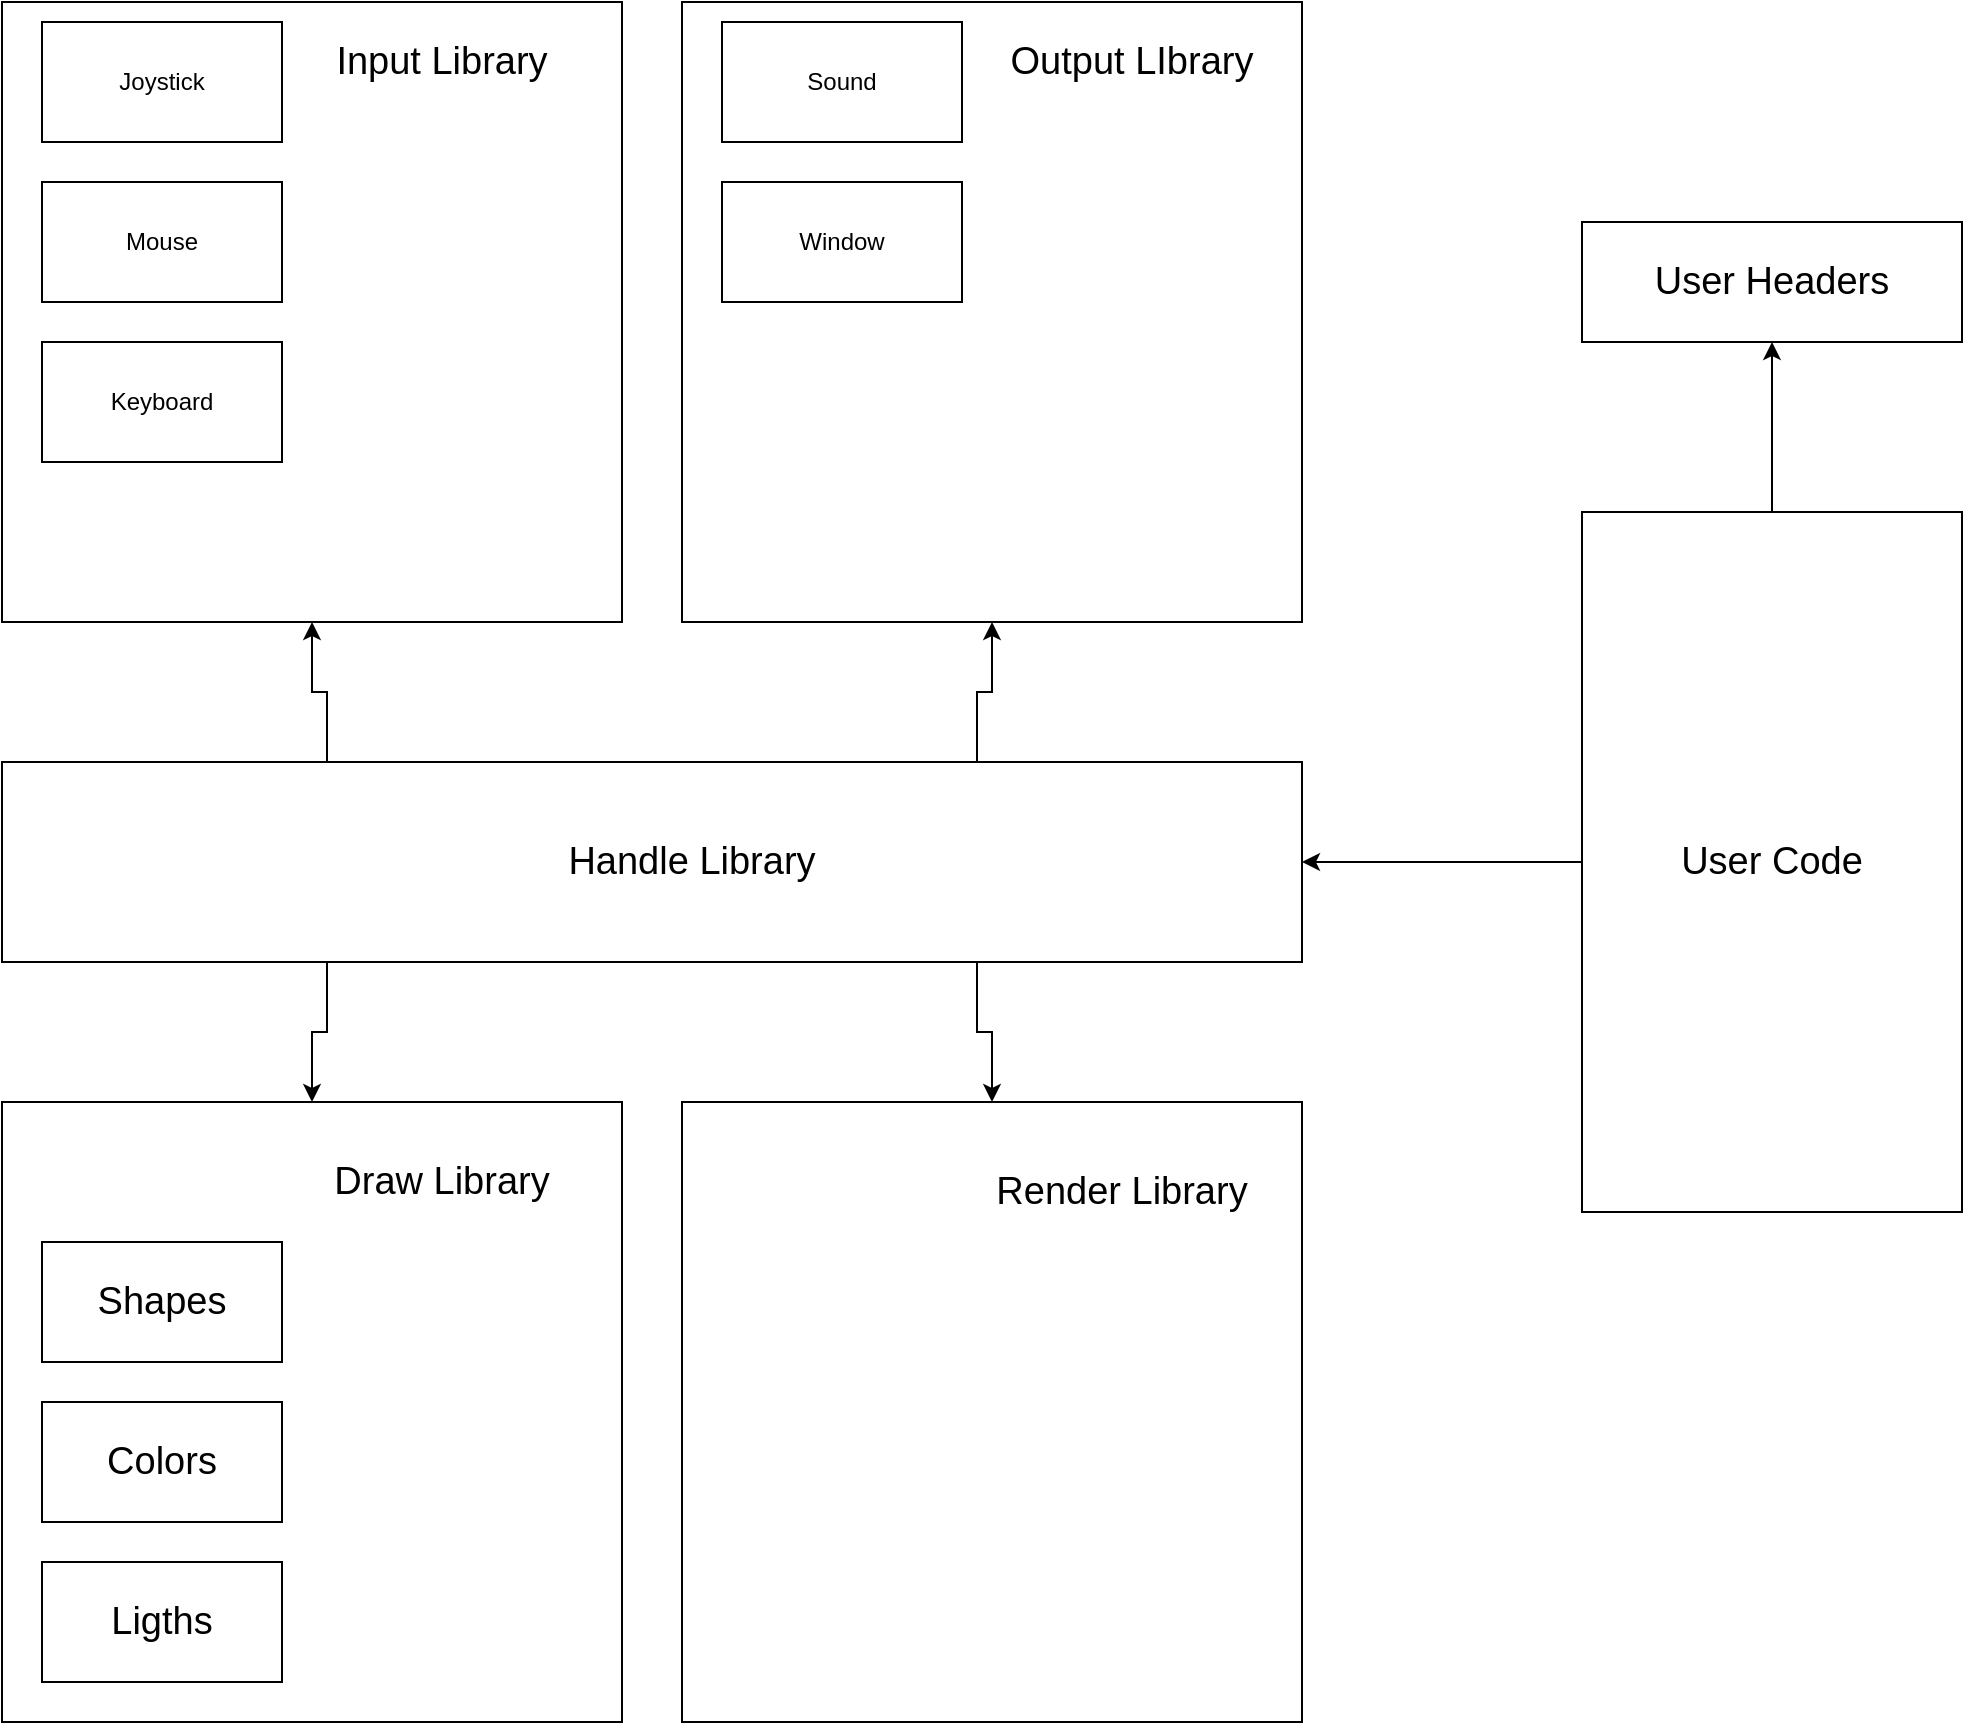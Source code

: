 <mxfile version="14.8.2" type="device"><diagram id="LJpvJvoIibqr2IJmosNI" name="Page-1"><mxGraphModel dx="1300" dy="1307" grid="1" gridSize="10" guides="1" tooltips="1" connect="1" arrows="1" fold="1" page="1" pageScale="1" pageWidth="850" pageHeight="1100" math="0" shadow="0"><root><mxCell id="0"/><mxCell id="1" parent="0"/><mxCell id="lEVP7PtPQauDJKN0UoGI-8" value="" style="whiteSpace=wrap;html=1;aspect=fixed;" vertex="1" parent="1"><mxGeometry x="370" y="10" width="310" height="310" as="geometry"/></mxCell><mxCell id="lEVP7PtPQauDJKN0UoGI-6" value="" style="whiteSpace=wrap;html=1;aspect=fixed;" vertex="1" parent="1"><mxGeometry x="30" y="10" width="310" height="310" as="geometry"/></mxCell><mxCell id="lEVP7PtPQauDJKN0UoGI-1" value="Window" style="rounded=0;whiteSpace=wrap;html=1;" vertex="1" parent="1"><mxGeometry x="390" y="100" width="120" height="60" as="geometry"/></mxCell><mxCell id="lEVP7PtPQauDJKN0UoGI-2" value="Keyboard" style="rounded=0;whiteSpace=wrap;html=1;" vertex="1" parent="1"><mxGeometry x="50" y="180" width="120" height="60" as="geometry"/></mxCell><mxCell id="lEVP7PtPQauDJKN0UoGI-3" value="Sound" style="rounded=0;whiteSpace=wrap;html=1;" vertex="1" parent="1"><mxGeometry x="390" y="20" width="120" height="60" as="geometry"/></mxCell><mxCell id="lEVP7PtPQauDJKN0UoGI-4" value="Mouse" style="rounded=0;whiteSpace=wrap;html=1;" vertex="1" parent="1"><mxGeometry x="50" y="100" width="120" height="60" as="geometry"/></mxCell><mxCell id="lEVP7PtPQauDJKN0UoGI-5" value="Joystick" style="rounded=0;whiteSpace=wrap;html=1;" vertex="1" parent="1"><mxGeometry x="50" y="20" width="120" height="60" as="geometry"/></mxCell><mxCell id="lEVP7PtPQauDJKN0UoGI-7" value="&lt;font style=&quot;font-size: 19px&quot;&gt;Input Library&lt;/font&gt;" style="text;html=1;strokeColor=none;fillColor=none;align=center;verticalAlign=middle;whiteSpace=wrap;rounded=0;" vertex="1" parent="1"><mxGeometry x="180" y="30" width="140" height="20" as="geometry"/></mxCell><mxCell id="lEVP7PtPQauDJKN0UoGI-10" value="&lt;font style=&quot;font-size: 19px&quot;&gt;Output LIbrary&lt;/font&gt;" style="text;html=1;strokeColor=none;fillColor=none;align=center;verticalAlign=middle;whiteSpace=wrap;rounded=0;" vertex="1" parent="1"><mxGeometry x="530" y="30" width="130" height="20" as="geometry"/></mxCell><mxCell id="lEVP7PtPQauDJKN0UoGI-11" value="" style="whiteSpace=wrap;html=1;aspect=fixed;" vertex="1" parent="1"><mxGeometry x="30" y="560" width="310" height="310" as="geometry"/></mxCell><mxCell id="lEVP7PtPQauDJKN0UoGI-12" value="&lt;font style=&quot;font-size: 19px&quot;&gt;Draw Library&lt;/font&gt;" style="text;html=1;strokeColor=none;fillColor=none;align=center;verticalAlign=middle;whiteSpace=wrap;rounded=0;" vertex="1" parent="1"><mxGeometry x="190" y="580" width="120" height="40" as="geometry"/></mxCell><mxCell id="lEVP7PtPQauDJKN0UoGI-13" value="" style="whiteSpace=wrap;html=1;aspect=fixed;" vertex="1" parent="1"><mxGeometry x="370" y="560" width="310" height="310" as="geometry"/></mxCell><mxCell id="lEVP7PtPQauDJKN0UoGI-14" value="&lt;font style=&quot;font-size: 19px&quot;&gt;Render Library&lt;/font&gt;" style="text;html=1;strokeColor=none;fillColor=none;align=center;verticalAlign=middle;whiteSpace=wrap;rounded=0;" vertex="1" parent="1"><mxGeometry x="520" y="580" width="140" height="50" as="geometry"/></mxCell><mxCell id="lEVP7PtPQauDJKN0UoGI-28" style="edgeStyle=orthogonalEdgeStyle;rounded=0;orthogonalLoop=1;jettySize=auto;html=1;exitX=0;exitY=0.5;exitDx=0;exitDy=0;entryX=1;entryY=0.5;entryDx=0;entryDy=0;" edge="1" parent="1" source="lEVP7PtPQauDJKN0UoGI-15" target="lEVP7PtPQauDJKN0UoGI-17"><mxGeometry relative="1" as="geometry"/></mxCell><mxCell id="lEVP7PtPQauDJKN0UoGI-35" style="edgeStyle=orthogonalEdgeStyle;rounded=0;orthogonalLoop=1;jettySize=auto;html=1;exitX=0.5;exitY=0;exitDx=0;exitDy=0;entryX=0.5;entryY=1;entryDx=0;entryDy=0;" edge="1" parent="1" source="lEVP7PtPQauDJKN0UoGI-15" target="lEVP7PtPQauDJKN0UoGI-33"><mxGeometry relative="1" as="geometry"/></mxCell><mxCell id="lEVP7PtPQauDJKN0UoGI-15" value="" style="rounded=0;whiteSpace=wrap;html=1;" vertex="1" parent="1"><mxGeometry x="820" y="265" width="190" height="350" as="geometry"/></mxCell><mxCell id="lEVP7PtPQauDJKN0UoGI-16" value="&lt;font style=&quot;font-size: 19px&quot;&gt;User Code&lt;/font&gt;" style="text;html=1;strokeColor=none;fillColor=none;align=center;verticalAlign=middle;whiteSpace=wrap;rounded=0;" vertex="1" parent="1"><mxGeometry x="860" y="422.5" width="110" height="35" as="geometry"/></mxCell><mxCell id="lEVP7PtPQauDJKN0UoGI-29" style="edgeStyle=orthogonalEdgeStyle;rounded=0;orthogonalLoop=1;jettySize=auto;html=1;exitX=0.25;exitY=0;exitDx=0;exitDy=0;entryX=0.5;entryY=1;entryDx=0;entryDy=0;" edge="1" parent="1" source="lEVP7PtPQauDJKN0UoGI-17" target="lEVP7PtPQauDJKN0UoGI-6"><mxGeometry relative="1" as="geometry"/></mxCell><mxCell id="lEVP7PtPQauDJKN0UoGI-30" style="edgeStyle=orthogonalEdgeStyle;rounded=0;orthogonalLoop=1;jettySize=auto;html=1;exitX=0.75;exitY=0;exitDx=0;exitDy=0;entryX=0.5;entryY=1;entryDx=0;entryDy=0;" edge="1" parent="1" source="lEVP7PtPQauDJKN0UoGI-17" target="lEVP7PtPQauDJKN0UoGI-8"><mxGeometry relative="1" as="geometry"/></mxCell><mxCell id="lEVP7PtPQauDJKN0UoGI-31" style="edgeStyle=orthogonalEdgeStyle;rounded=0;orthogonalLoop=1;jettySize=auto;html=1;exitX=0.25;exitY=1;exitDx=0;exitDy=0;" edge="1" parent="1" source="lEVP7PtPQauDJKN0UoGI-17" target="lEVP7PtPQauDJKN0UoGI-11"><mxGeometry relative="1" as="geometry"/></mxCell><mxCell id="lEVP7PtPQauDJKN0UoGI-32" style="edgeStyle=orthogonalEdgeStyle;rounded=0;orthogonalLoop=1;jettySize=auto;html=1;exitX=0.75;exitY=1;exitDx=0;exitDy=0;" edge="1" parent="1" source="lEVP7PtPQauDJKN0UoGI-17" target="lEVP7PtPQauDJKN0UoGI-13"><mxGeometry relative="1" as="geometry"/></mxCell><mxCell id="lEVP7PtPQauDJKN0UoGI-17" value="" style="rounded=0;whiteSpace=wrap;html=1;" vertex="1" parent="1"><mxGeometry x="30" y="390" width="650" height="100" as="geometry"/></mxCell><mxCell id="lEVP7PtPQauDJKN0UoGI-18" value="&lt;font style=&quot;font-size: 19px&quot;&gt;Handle Library&lt;/font&gt;" style="text;html=1;strokeColor=none;fillColor=none;align=center;verticalAlign=middle;whiteSpace=wrap;rounded=0;" vertex="1" parent="1"><mxGeometry x="310" y="425" width="130" height="30" as="geometry"/></mxCell><mxCell id="lEVP7PtPQauDJKN0UoGI-33" value="" style="rounded=0;whiteSpace=wrap;html=1;" vertex="1" parent="1"><mxGeometry x="820" y="120" width="190" height="60" as="geometry"/></mxCell><mxCell id="lEVP7PtPQauDJKN0UoGI-34" value="&lt;font style=&quot;font-size: 19px&quot;&gt;User Headers&lt;/font&gt;" style="text;html=1;strokeColor=none;fillColor=none;align=center;verticalAlign=middle;whiteSpace=wrap;rounded=0;" vertex="1" parent="1"><mxGeometry x="855" y="135" width="120" height="30" as="geometry"/></mxCell><mxCell id="lEVP7PtPQauDJKN0UoGI-36" value="" style="rounded=0;whiteSpace=wrap;html=1;" vertex="1" parent="1"><mxGeometry x="50" y="630" width="120" height="60" as="geometry"/></mxCell><mxCell id="lEVP7PtPQauDJKN0UoGI-37" value="" style="rounded=0;whiteSpace=wrap;html=1;" vertex="1" parent="1"><mxGeometry x="50" y="710" width="120" height="60" as="geometry"/></mxCell><mxCell id="lEVP7PtPQauDJKN0UoGI-38" value="" style="rounded=0;whiteSpace=wrap;html=1;" vertex="1" parent="1"><mxGeometry x="50" y="790" width="120" height="60" as="geometry"/></mxCell><mxCell id="lEVP7PtPQauDJKN0UoGI-39" value="&lt;font style=&quot;font-size: 19px&quot;&gt;Shapes&lt;/font&gt;" style="text;html=1;strokeColor=none;fillColor=none;align=center;verticalAlign=middle;whiteSpace=wrap;rounded=0;" vertex="1" parent="1"><mxGeometry x="75" y="640" width="70" height="40" as="geometry"/></mxCell><mxCell id="lEVP7PtPQauDJKN0UoGI-40" value="&lt;font style=&quot;font-size: 19px&quot;&gt;Colors&lt;/font&gt;" style="text;html=1;strokeColor=none;fillColor=none;align=center;verticalAlign=middle;whiteSpace=wrap;rounded=0;" vertex="1" parent="1"><mxGeometry x="75" y="725" width="70" height="30" as="geometry"/></mxCell><mxCell id="lEVP7PtPQauDJKN0UoGI-41" value="&lt;font style=&quot;font-size: 19px&quot;&gt;Ligths&lt;/font&gt;" style="text;html=1;strokeColor=none;fillColor=none;align=center;verticalAlign=middle;whiteSpace=wrap;rounded=0;" vertex="1" parent="1"><mxGeometry x="80" y="805" width="60" height="30" as="geometry"/></mxCell></root></mxGraphModel></diagram></mxfile>